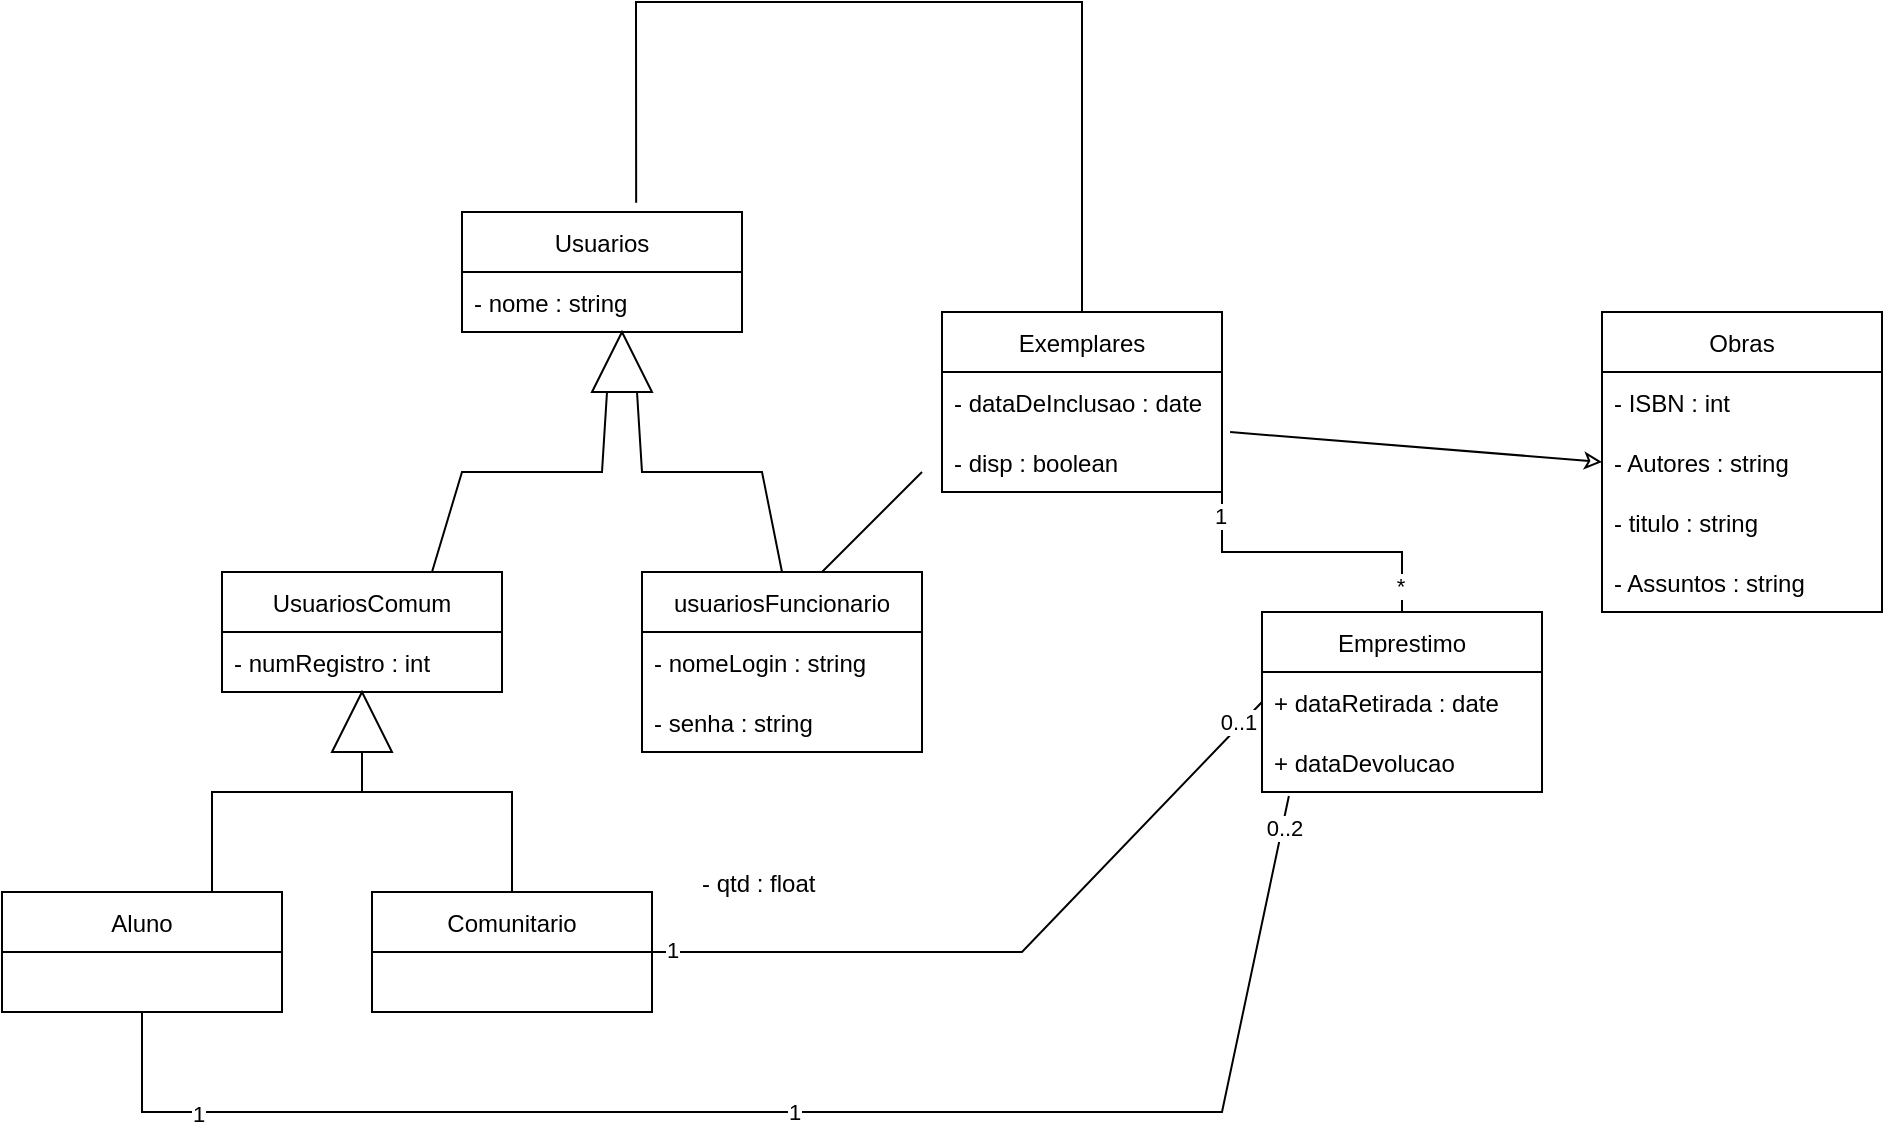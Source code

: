 <mxfile version="20.2.3" type="device"><diagram id="TVpgfdOsh8B_q9Hw2Ksy" name="Página-1"><mxGraphModel dx="1240" dy="847" grid="1" gridSize="10" guides="1" tooltips="1" connect="1" arrows="1" fold="1" page="1" pageScale="1" pageWidth="827" pageHeight="1169" math="0" shadow="0"><root><mxCell id="0"/><mxCell id="1" parent="0"/><mxCell id="ELDm_d-GFQQdgWB2zUv6-7" value="UsuariosComum" style="swimlane;fontStyle=0;childLayout=stackLayout;horizontal=1;startSize=30;horizontalStack=0;resizeParent=1;resizeParentMax=0;resizeLast=0;collapsible=1;marginBottom=0;" parent="1" vertex="1"><mxGeometry x="120" y="330" width="140" height="60" as="geometry"/></mxCell><mxCell id="ELDm_d-GFQQdgWB2zUv6-8" value="- numRegistro : int" style="text;strokeColor=none;fillColor=none;align=left;verticalAlign=middle;spacingLeft=4;spacingRight=4;overflow=hidden;points=[[0,0.5],[1,0.5]];portConstraint=eastwest;rotatable=0;" parent="ELDm_d-GFQQdgWB2zUv6-7" vertex="1"><mxGeometry y="30" width="140" height="30" as="geometry"/></mxCell><mxCell id="ELDm_d-GFQQdgWB2zUv6-11" value="usuariosFuncionario" style="swimlane;fontStyle=0;childLayout=stackLayout;horizontal=1;startSize=30;horizontalStack=0;resizeParent=1;resizeParentMax=0;resizeLast=0;collapsible=1;marginBottom=0;" parent="1" vertex="1"><mxGeometry x="330" y="330" width="140" height="90" as="geometry"/></mxCell><mxCell id="ELDm_d-GFQQdgWB2zUv6-12" value="- nomeLogin : string" style="text;strokeColor=none;fillColor=none;align=left;verticalAlign=middle;spacingLeft=4;spacingRight=4;overflow=hidden;points=[[0,0.5],[1,0.5]];portConstraint=eastwest;rotatable=0;" parent="ELDm_d-GFQQdgWB2zUv6-11" vertex="1"><mxGeometry y="30" width="140" height="30" as="geometry"/></mxCell><mxCell id="ELDm_d-GFQQdgWB2zUv6-13" value="- senha : string" style="text;strokeColor=none;fillColor=none;align=left;verticalAlign=middle;spacingLeft=4;spacingRight=4;overflow=hidden;points=[[0,0.5],[1,0.5]];portConstraint=eastwest;rotatable=0;" parent="ELDm_d-GFQQdgWB2zUv6-11" vertex="1"><mxGeometry y="60" width="140" height="30" as="geometry"/></mxCell><mxCell id="ELDm_d-GFQQdgWB2zUv6-15" value="Usuarios" style="swimlane;fontStyle=0;childLayout=stackLayout;horizontal=1;startSize=30;horizontalStack=0;resizeParent=1;resizeParentMax=0;resizeLast=0;collapsible=1;marginBottom=0;" parent="1" vertex="1"><mxGeometry x="240" y="150" width="140" height="60" as="geometry"/></mxCell><mxCell id="ELDm_d-GFQQdgWB2zUv6-16" value="- nome : string" style="text;strokeColor=none;fillColor=none;align=left;verticalAlign=middle;spacingLeft=4;spacingRight=4;overflow=hidden;points=[[0,0.5],[1,0.5]];portConstraint=eastwest;rotatable=0;" parent="ELDm_d-GFQQdgWB2zUv6-15" vertex="1"><mxGeometry y="30" width="140" height="30" as="geometry"/></mxCell><mxCell id="ELDm_d-GFQQdgWB2zUv6-19" value="" style="triangle;whiteSpace=wrap;html=1;rotation=-90;" parent="1" vertex="1"><mxGeometry x="305" y="210" width="30" height="30" as="geometry"/></mxCell><mxCell id="ELDm_d-GFQQdgWB2zUv6-20" value="" style="endArrow=none;html=1;rounded=0;entryX=0;entryY=0.25;entryDx=0;entryDy=0;exitX=0.75;exitY=0;exitDx=0;exitDy=0;" parent="1" source="ELDm_d-GFQQdgWB2zUv6-7" target="ELDm_d-GFQQdgWB2zUv6-19" edge="1"><mxGeometry width="50" height="50" relative="1" as="geometry"><mxPoint x="330" y="330" as="sourcePoint"/><mxPoint x="380" y="280" as="targetPoint"/><Array as="points"><mxPoint x="240" y="280"/><mxPoint x="310" y="280"/></Array></mxGeometry></mxCell><mxCell id="ELDm_d-GFQQdgWB2zUv6-21" value="" style="endArrow=none;html=1;rounded=0;entryX=0;entryY=0.75;entryDx=0;entryDy=0;exitX=0.5;exitY=0;exitDx=0;exitDy=0;" parent="1" source="ELDm_d-GFQQdgWB2zUv6-11" target="ELDm_d-GFQQdgWB2zUv6-19" edge="1"><mxGeometry width="50" height="50" relative="1" as="geometry"><mxPoint x="330" y="330" as="sourcePoint"/><mxPoint x="380" y="280" as="targetPoint"/><Array as="points"><mxPoint x="390" y="280"/><mxPoint x="330" y="280"/></Array></mxGeometry></mxCell><mxCell id="ELDm_d-GFQQdgWB2zUv6-23" value="" style="triangle;whiteSpace=wrap;html=1;rotation=-90;" parent="1" vertex="1"><mxGeometry x="175" y="390" width="30" height="30" as="geometry"/></mxCell><mxCell id="ELDm_d-GFQQdgWB2zUv6-25" value="Aluno" style="swimlane;fontStyle=0;childLayout=stackLayout;horizontal=1;startSize=30;horizontalStack=0;resizeParent=1;resizeParentMax=0;resizeLast=0;collapsible=1;marginBottom=0;" parent="1" vertex="1"><mxGeometry x="10" y="490" width="140" height="60" as="geometry"/></mxCell><mxCell id="ELDm_d-GFQQdgWB2zUv6-30" value="Comunitario" style="swimlane;fontStyle=0;childLayout=stackLayout;horizontal=1;startSize=30;horizontalStack=0;resizeParent=1;resizeParentMax=0;resizeLast=0;collapsible=1;marginBottom=0;" parent="1" vertex="1"><mxGeometry x="195" y="490" width="140" height="60" as="geometry"/></mxCell><mxCell id="ELDm_d-GFQQdgWB2zUv6-34" value="" style="endArrow=none;html=1;rounded=0;entryX=0;entryY=0.5;entryDx=0;entryDy=0;" parent="1" target="ELDm_d-GFQQdgWB2zUv6-23" edge="1"><mxGeometry width="50" height="50" relative="1" as="geometry"><mxPoint x="190" y="440" as="sourcePoint"/><mxPoint x="380" y="450" as="targetPoint"/></mxGeometry></mxCell><mxCell id="ELDm_d-GFQQdgWB2zUv6-35" value="" style="endArrow=none;html=1;rounded=0;exitX=0.75;exitY=0;exitDx=0;exitDy=0;" parent="1" source="ELDm_d-GFQQdgWB2zUv6-25" edge="1"><mxGeometry width="50" height="50" relative="1" as="geometry"><mxPoint x="330" y="500" as="sourcePoint"/><mxPoint x="190" y="440" as="targetPoint"/><Array as="points"><mxPoint x="115" y="440"/></Array></mxGeometry></mxCell><mxCell id="ELDm_d-GFQQdgWB2zUv6-36" value="" style="endArrow=none;html=1;rounded=0;exitX=0.5;exitY=0;exitDx=0;exitDy=0;" parent="1" source="ELDm_d-GFQQdgWB2zUv6-30" edge="1"><mxGeometry width="50" height="50" relative="1" as="geometry"><mxPoint x="330" y="500" as="sourcePoint"/><mxPoint x="190" y="440" as="targetPoint"/><Array as="points"><mxPoint x="265" y="440"/></Array></mxGeometry></mxCell><mxCell id="ELDm_d-GFQQdgWB2zUv6-37" value="Obras" style="swimlane;fontStyle=0;childLayout=stackLayout;horizontal=1;startSize=30;horizontalStack=0;resizeParent=1;resizeParentMax=0;resizeLast=0;collapsible=1;marginBottom=0;" parent="1" vertex="1"><mxGeometry x="810" y="200" width="140" height="150" as="geometry"/></mxCell><mxCell id="ELDm_d-GFQQdgWB2zUv6-38" value="- ISBN : int" style="text;strokeColor=none;fillColor=none;align=left;verticalAlign=middle;spacingLeft=4;spacingRight=4;overflow=hidden;points=[[0,0.5],[1,0.5]];portConstraint=eastwest;rotatable=0;" parent="ELDm_d-GFQQdgWB2zUv6-37" vertex="1"><mxGeometry y="30" width="140" height="30" as="geometry"/></mxCell><mxCell id="ELDm_d-GFQQdgWB2zUv6-39" value="- Autores : string" style="text;strokeColor=none;fillColor=none;align=left;verticalAlign=middle;spacingLeft=4;spacingRight=4;overflow=hidden;points=[[0,0.5],[1,0.5]];portConstraint=eastwest;rotatable=0;" parent="ELDm_d-GFQQdgWB2zUv6-37" vertex="1"><mxGeometry y="60" width="140" height="30" as="geometry"/></mxCell><mxCell id="ELDm_d-GFQQdgWB2zUv6-40" value="- titulo : string" style="text;strokeColor=none;fillColor=none;align=left;verticalAlign=middle;spacingLeft=4;spacingRight=4;overflow=hidden;points=[[0,0.5],[1,0.5]];portConstraint=eastwest;rotatable=0;" parent="ELDm_d-GFQQdgWB2zUv6-37" vertex="1"><mxGeometry y="90" width="140" height="30" as="geometry"/></mxCell><mxCell id="ELDm_d-GFQQdgWB2zUv6-41" value="- Assuntos : string" style="text;strokeColor=none;fillColor=none;align=left;verticalAlign=middle;spacingLeft=4;spacingRight=4;overflow=hidden;points=[[0,0.5],[1,0.5]];portConstraint=eastwest;rotatable=0;" parent="ELDm_d-GFQQdgWB2zUv6-37" vertex="1"><mxGeometry y="120" width="140" height="30" as="geometry"/></mxCell><mxCell id="ELDm_d-GFQQdgWB2zUv6-42" value="Exemplares" style="swimlane;fontStyle=0;childLayout=stackLayout;horizontal=1;startSize=30;horizontalStack=0;resizeParent=1;resizeParentMax=0;resizeLast=0;collapsible=1;marginBottom=0;" parent="1" vertex="1"><mxGeometry x="480" y="200" width="140" height="90" as="geometry"/></mxCell><mxCell id="ELDm_d-GFQQdgWB2zUv6-43" value="- dataDeInclusao : date" style="text;strokeColor=none;fillColor=none;align=left;verticalAlign=middle;spacingLeft=4;spacingRight=4;overflow=hidden;points=[[0,0.5],[1,0.5]];portConstraint=eastwest;rotatable=0;" parent="ELDm_d-GFQQdgWB2zUv6-42" vertex="1"><mxGeometry y="30" width="140" height="30" as="geometry"/></mxCell><mxCell id="ELDm_d-GFQQdgWB2zUv6-44" value="- disp : boolean" style="text;strokeColor=none;fillColor=none;align=left;verticalAlign=middle;spacingLeft=4;spacingRight=4;overflow=hidden;points=[[0,0.5],[1,0.5]];portConstraint=eastwest;rotatable=0;" parent="ELDm_d-GFQQdgWB2zUv6-42" vertex="1"><mxGeometry y="60" width="140" height="30" as="geometry"/></mxCell><mxCell id="ELDm_d-GFQQdgWB2zUv6-64" value="1" style="endArrow=none;html=1;rounded=0;exitX=0.5;exitY=1;exitDx=0;exitDy=0;entryX=0.096;entryY=1.068;entryDx=0;entryDy=0;entryPerimeter=0;" parent="1" source="ELDm_d-GFQQdgWB2zUv6-25" edge="1" target="F3V1-8LA9M6uFCKaXcJo-5"><mxGeometry width="50" height="50" relative="1" as="geometry"><mxPoint x="140" y="350" as="sourcePoint"/><mxPoint x="620" y="530" as="targetPoint"/><Array as="points"><mxPoint x="80" y="600"/><mxPoint x="620" y="600"/></Array></mxGeometry></mxCell><mxCell id="ELDm_d-GFQQdgWB2zUv6-65" value="1" style="edgeLabel;html=1;align=center;verticalAlign=middle;resizable=0;points=[];" parent="ELDm_d-GFQQdgWB2zUv6-64" vertex="1" connectable="0"><mxGeometry x="-0.792" y="-1" relative="1" as="geometry"><mxPoint as="offset"/></mxGeometry></mxCell><mxCell id="F3V1-8LA9M6uFCKaXcJo-16" value="0..2" style="edgeLabel;html=1;align=center;verticalAlign=middle;resizable=0;points=[];" vertex="1" connectable="0" parent="ELDm_d-GFQQdgWB2zUv6-64"><mxGeometry x="0.957" y="-1" relative="1" as="geometry"><mxPoint as="offset"/></mxGeometry></mxCell><mxCell id="ELDm_d-GFQQdgWB2zUv6-67" value="" style="endArrow=none;html=1;rounded=0;exitX=0.622;exitY=-0.077;exitDx=0;exitDy=0;exitPerimeter=0;entryX=0.5;entryY=0;entryDx=0;entryDy=0;" parent="1" source="ELDm_d-GFQQdgWB2zUv6-15" edge="1" target="ELDm_d-GFQQdgWB2zUv6-42"><mxGeometry width="50" height="50" relative="1" as="geometry"><mxPoint x="430" y="70" as="sourcePoint"/><mxPoint x="560" y="40" as="targetPoint"/><Array as="points"><mxPoint x="327" y="45"/><mxPoint x="550" y="45"/></Array></mxGeometry></mxCell><mxCell id="F3V1-8LA9M6uFCKaXcJo-1" value="" style="endArrow=classic;html=1;rounded=0;entryX=0;entryY=0.5;entryDx=0;entryDy=0;exitX=1.029;exitY=0;exitDx=0;exitDy=0;exitPerimeter=0;endFill=0;" edge="1" parent="1" source="ELDm_d-GFQQdgWB2zUv6-44" target="ELDm_d-GFQQdgWB2zUv6-39"><mxGeometry width="50" height="50" relative="1" as="geometry"><mxPoint x="420" y="330" as="sourcePoint"/><mxPoint x="470" y="280" as="targetPoint"/></mxGeometry></mxCell><mxCell id="F3V1-8LA9M6uFCKaXcJo-3" value="Emprestimo" style="swimlane;fontStyle=0;childLayout=stackLayout;horizontal=1;startSize=30;horizontalStack=0;resizeParent=1;resizeParentMax=0;resizeLast=0;collapsible=1;marginBottom=0;" vertex="1" parent="1"><mxGeometry x="640" y="350" width="140" height="90" as="geometry"/></mxCell><mxCell id="F3V1-8LA9M6uFCKaXcJo-4" value="+ dataRetirada : date" style="text;strokeColor=none;fillColor=none;align=left;verticalAlign=middle;spacingLeft=4;spacingRight=4;overflow=hidden;points=[[0,0.5],[1,0.5]];portConstraint=eastwest;rotatable=0;" vertex="1" parent="F3V1-8LA9M6uFCKaXcJo-3"><mxGeometry y="30" width="140" height="30" as="geometry"/></mxCell><mxCell id="F3V1-8LA9M6uFCKaXcJo-5" value="+ dataDevolucao" style="text;strokeColor=none;fillColor=none;align=left;verticalAlign=middle;spacingLeft=4;spacingRight=4;overflow=hidden;points=[[0,0.5],[1,0.5]];portConstraint=eastwest;rotatable=0;" vertex="1" parent="F3V1-8LA9M6uFCKaXcJo-3"><mxGeometry y="60" width="140" height="30" as="geometry"/></mxCell><mxCell id="F3V1-8LA9M6uFCKaXcJo-7" value="" style="endArrow=none;html=1;rounded=0;" edge="1" parent="1"><mxGeometry width="50" height="50" relative="1" as="geometry"><mxPoint x="420" y="330" as="sourcePoint"/><mxPoint x="470" y="280" as="targetPoint"/></mxGeometry></mxCell><mxCell id="F3V1-8LA9M6uFCKaXcJo-8" value="" style="endArrow=none;html=1;rounded=0;entryX=1;entryY=0.5;entryDx=0;entryDy=0;exitX=0.5;exitY=0;exitDx=0;exitDy=0;" edge="1" parent="1" source="F3V1-8LA9M6uFCKaXcJo-3" target="ELDm_d-GFQQdgWB2zUv6-44"><mxGeometry width="50" height="50" relative="1" as="geometry"><mxPoint x="420" y="330" as="sourcePoint"/><mxPoint x="470" y="280" as="targetPoint"/><Array as="points"><mxPoint x="710" y="320"/><mxPoint x="620" y="320"/></Array></mxGeometry></mxCell><mxCell id="F3V1-8LA9M6uFCKaXcJo-9" value="*" style="edgeLabel;html=1;align=center;verticalAlign=middle;resizable=0;points=[];" vertex="1" connectable="0" parent="F3V1-8LA9M6uFCKaXcJo-8"><mxGeometry x="-0.844" y="1" relative="1" as="geometry"><mxPoint as="offset"/></mxGeometry></mxCell><mxCell id="F3V1-8LA9M6uFCKaXcJo-10" value="1" style="edgeLabel;html=1;align=center;verticalAlign=middle;resizable=0;points=[];" vertex="1" connectable="0" parent="F3V1-8LA9M6uFCKaXcJo-8"><mxGeometry x="0.679" y="1" relative="1" as="geometry"><mxPoint as="offset"/></mxGeometry></mxCell><mxCell id="F3V1-8LA9M6uFCKaXcJo-11" value="" style="endArrow=none;html=1;rounded=0;exitX=1;exitY=0.5;exitDx=0;exitDy=0;entryX=0;entryY=0.5;entryDx=0;entryDy=0;" edge="1" parent="1" source="ELDm_d-GFQQdgWB2zUv6-30" target="F3V1-8LA9M6uFCKaXcJo-4"><mxGeometry width="50" height="50" relative="1" as="geometry"><mxPoint x="350" y="480" as="sourcePoint"/><mxPoint x="400" y="430" as="targetPoint"/><Array as="points"><mxPoint x="520" y="520"/></Array></mxGeometry></mxCell><mxCell id="F3V1-8LA9M6uFCKaXcJo-14" value="0..1" style="edgeLabel;html=1;align=center;verticalAlign=middle;resizable=0;points=[];" vertex="1" connectable="0" parent="F3V1-8LA9M6uFCKaXcJo-11"><mxGeometry x="0.914" y="2" relative="1" as="geometry"><mxPoint as="offset"/></mxGeometry></mxCell><mxCell id="F3V1-8LA9M6uFCKaXcJo-15" value="1" style="edgeLabel;html=1;align=center;verticalAlign=middle;resizable=0;points=[];" vertex="1" connectable="0" parent="F3V1-8LA9M6uFCKaXcJo-11"><mxGeometry x="-0.947" y="1" relative="1" as="geometry"><mxPoint as="offset"/></mxGeometry></mxCell><mxCell id="F3V1-8LA9M6uFCKaXcJo-17" value="- qtd : float" style="text;strokeColor=none;fillColor=none;align=left;verticalAlign=middle;spacingLeft=4;spacingRight=4;overflow=hidden;points=[[0,0.5],[1,0.5]];portConstraint=eastwest;rotatable=0;" vertex="1" parent="1"><mxGeometry x="354" y="470" width="140" height="30" as="geometry"/></mxCell></root></mxGraphModel></diagram></mxfile>